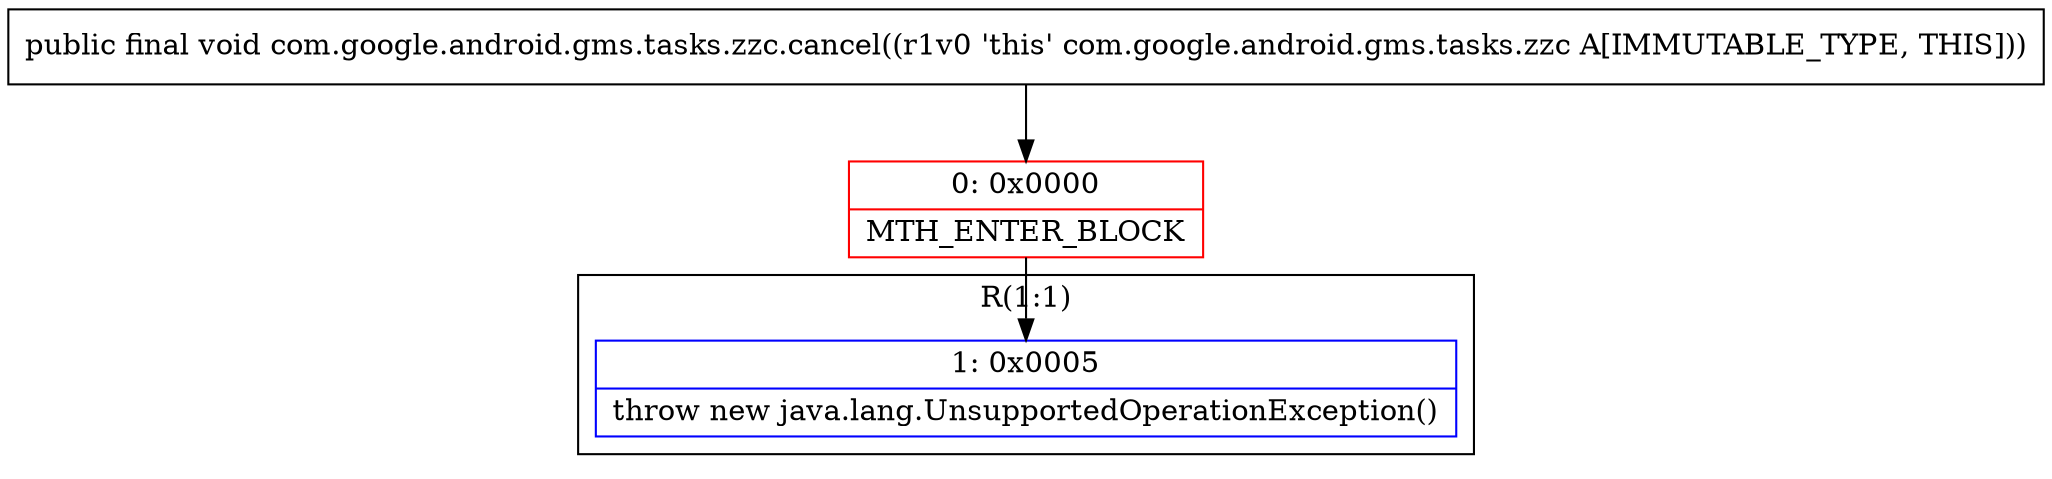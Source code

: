 digraph "CFG forcom.google.android.gms.tasks.zzc.cancel()V" {
subgraph cluster_Region_1192308756 {
label = "R(1:1)";
node [shape=record,color=blue];
Node_1 [shape=record,label="{1\:\ 0x0005|throw new java.lang.UnsupportedOperationException()\l}"];
}
Node_0 [shape=record,color=red,label="{0\:\ 0x0000|MTH_ENTER_BLOCK\l}"];
MethodNode[shape=record,label="{public final void com.google.android.gms.tasks.zzc.cancel((r1v0 'this' com.google.android.gms.tasks.zzc A[IMMUTABLE_TYPE, THIS])) }"];
MethodNode -> Node_0;
Node_0 -> Node_1;
}

